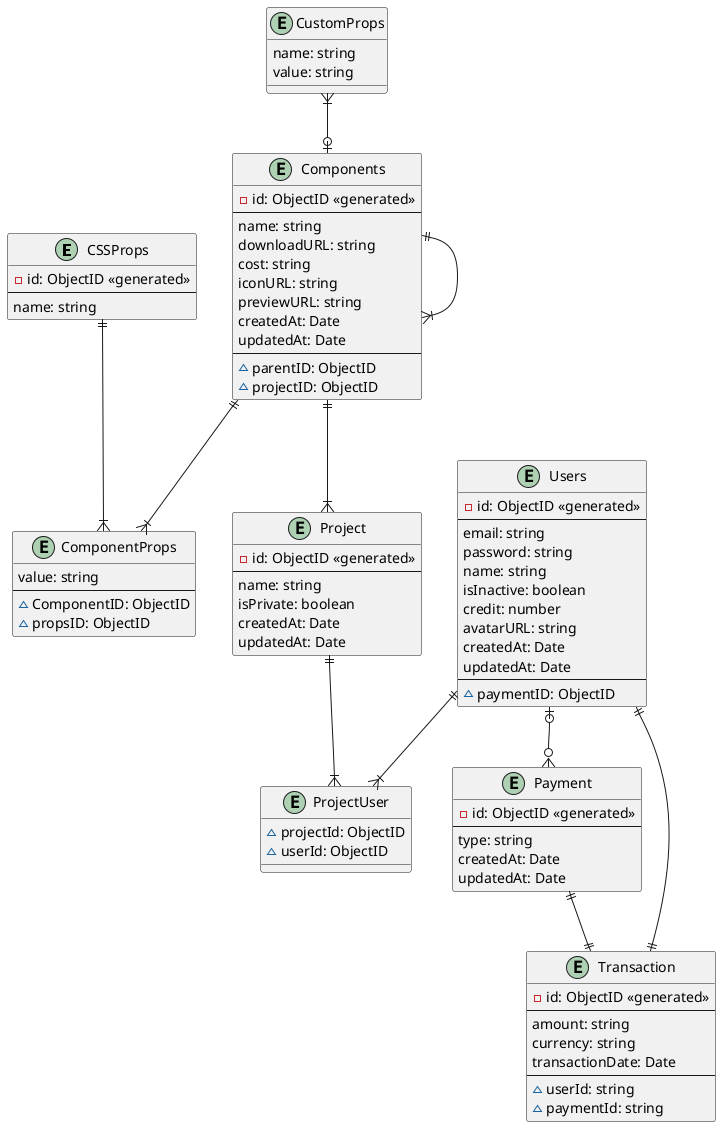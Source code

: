 @startuml SET2020
entity CSSProps {
  -id: ObjectID <<generated>>
  --
  name: string
}
entity Components {
  -id: ObjectID <<generated>>
  --
  name: string
  downloadURL: string
  cost: string
  iconURL: string
  previewURL: string
  createdAt: Date
  updatedAt: Date
  --
  ~parentID: ObjectID
  ~projectID: ObjectID
}
entity CustomProps {
  name: string
  value: string
}
entity ComponentProps {
  value: string
  --
  ~ComponentID: ObjectID
  ~propsID: ObjectID
}
entity Project {
  -id: ObjectID <<generated>>
  --
  name: string
  isPrivate: boolean
  createdAt: Date
  updatedAt: Date
}
entity ProjectUser {
  ~projectId: ObjectID
  ~userId: ObjectID
}
entity Users {
  -id: ObjectID <<generated>>
  --
  email: string
  password: string
  name: string
  isInactive: boolean
  credit: number
  avatarURL: string
  createdAt: Date
  updatedAt: Date
  --
  ~paymentID: ObjectID
}
entity Payment {
  -id: ObjectID <<generated>>
  --
  type: string
  createdAt: Date
  updatedAt: Date
}
entity Transaction {
  -id: ObjectID <<generated>>
  --
  amount: string
  currency: string
  transactionDate: Date
  --
  ~userId: string
  ~paymentId: string
}
CSSProps||--|{ComponentProps
Components||--|{ComponentProps

CustomProps}|--o|Components

Components||--|{Components

Components||--|{Project
Users||--|{ProjectUser
Project||--|{ProjectUser

Users|o--o{Payment

Users||--||Transaction
Payment||--||Transaction

@enduml